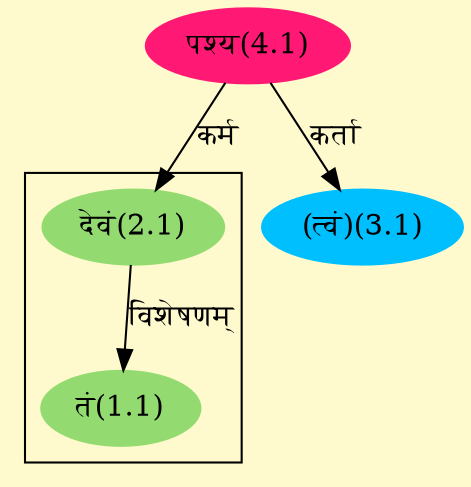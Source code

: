 digraph G{
rankdir=BT;
 compound=true;
 bgcolor="lemonchiffon1";

subgraph cluster_1{
Node1_1 [style=filled, color="#93DB70" label = "तं(1.1)"]
Node2_1 [style=filled, color="#93DB70" label = "देवं(2.1)"]

}
Node2_1 [style=filled, color="#93DB70" label = "देवं(2.1)"]
Node4_1 [style=filled, color="#FF1975" label = "पश्य(4.1)"]
Node3_1 [style=filled, color="#00BFFF" label = "(त्वं)(3.1)"]
/* Start of Relations section */

Node1_1 -> Node2_1 [  label="विशेषणम्"  dir="back" ]
Node2_1 -> Node4_1 [  label="कर्म"  dir="back" ]
Node3_1 -> Node4_1 [  label="कर्ता"  dir="back" ]
}
